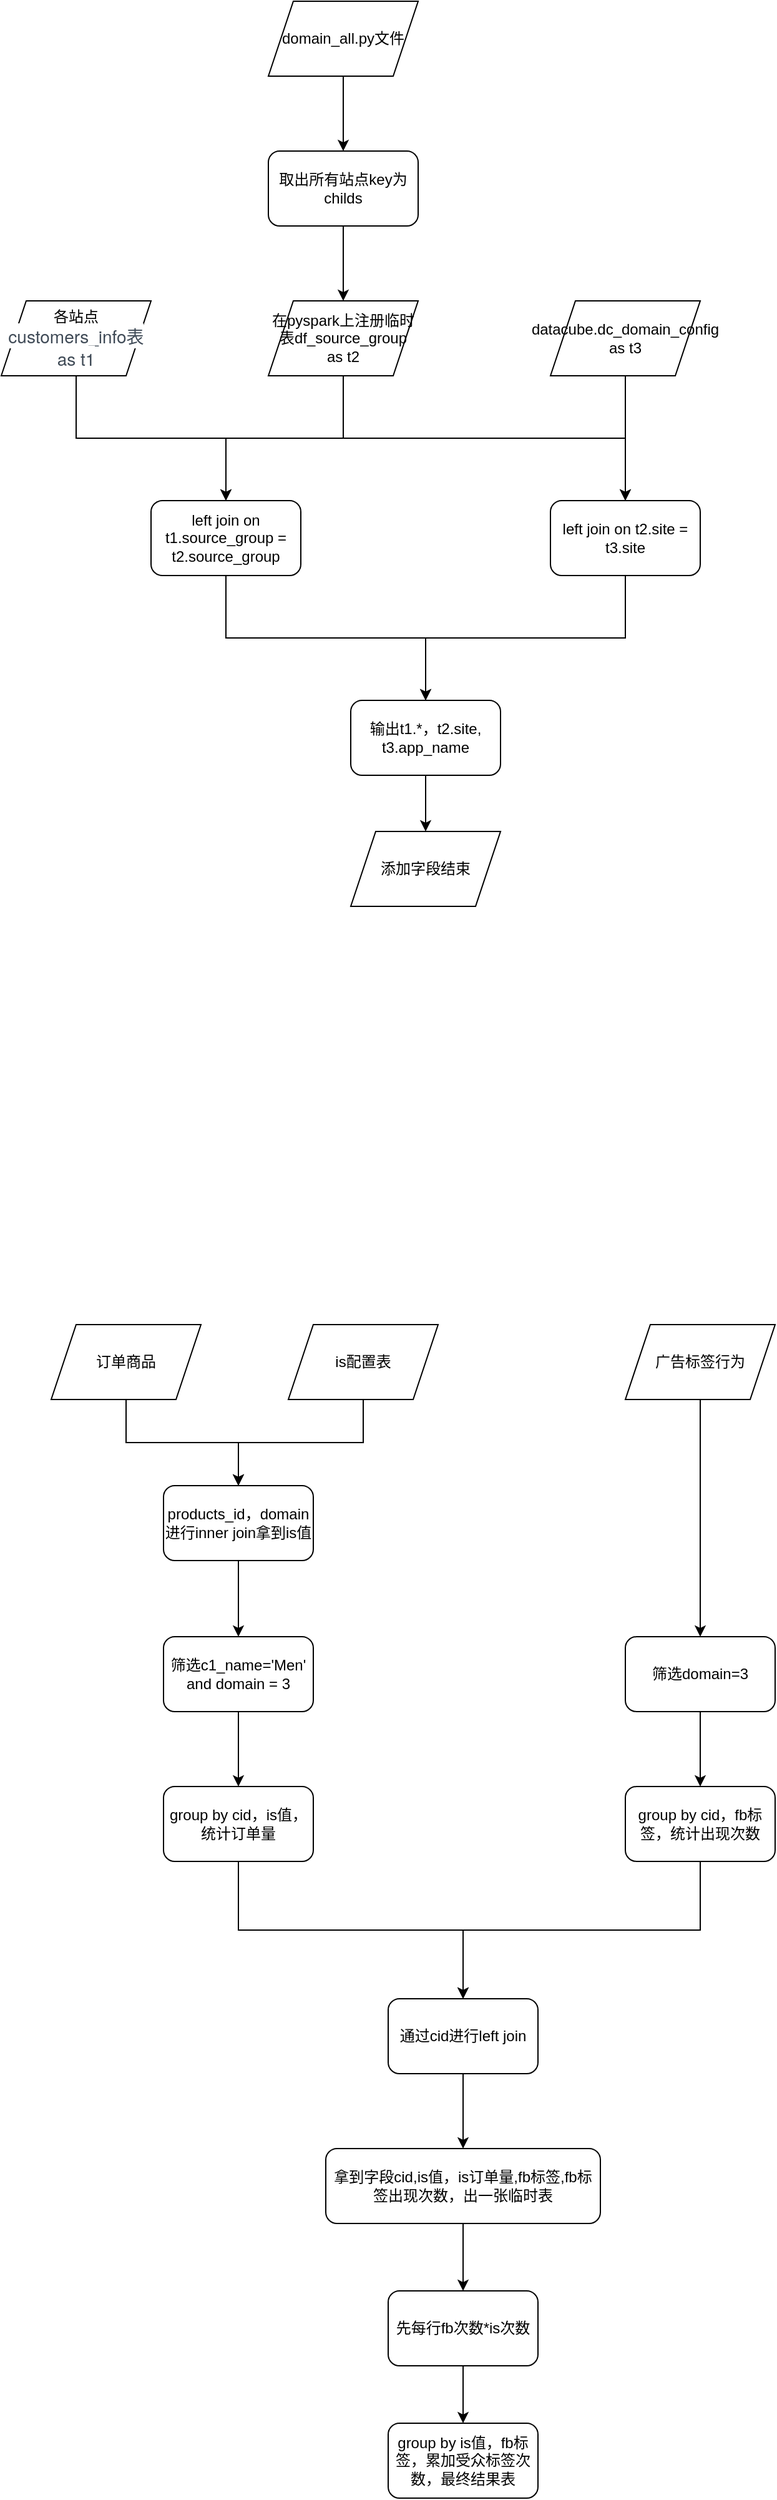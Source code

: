 <mxfile version="14.7.1" type="github">
  <diagram id="aygt-Zb-tS4FfK1cGfYv" name="Page-1">
    <mxGraphModel dx="1246" dy="1875" grid="1" gridSize="10" guides="1" tooltips="1" connect="1" arrows="1" fold="1" page="1" pageScale="1" pageWidth="827" pageHeight="1169" math="0" shadow="0">
      <root>
        <mxCell id="0" />
        <mxCell id="1" parent="0" />
        <mxCell id="x0YtPOtVsu3XkeAdus7u-15" style="edgeStyle=orthogonalEdgeStyle;rounded=0;orthogonalLoop=1;jettySize=auto;html=1;exitX=0.5;exitY=1;exitDx=0;exitDy=0;" parent="1" source="x0YtPOtVsu3XkeAdus7u-1" target="x0YtPOtVsu3XkeAdus7u-14" edge="1">
          <mxGeometry relative="1" as="geometry" />
        </mxCell>
        <mxCell id="x0YtPOtVsu3XkeAdus7u-32" style="edgeStyle=orthogonalEdgeStyle;rounded=0;orthogonalLoop=1;jettySize=auto;html=1;exitX=0.5;exitY=1;exitDx=0;exitDy=0;entryX=0.5;entryY=0;entryDx=0;entryDy=0;" parent="1" source="x0YtPOtVsu3XkeAdus7u-1" target="x0YtPOtVsu3XkeAdus7u-31" edge="1">
          <mxGeometry relative="1" as="geometry" />
        </mxCell>
        <mxCell id="x0YtPOtVsu3XkeAdus7u-1" value="各站点&lt;span style=&quot;color: rgb(63 , 74 , 86) ; font-family: &amp;#34;microsoft yahei&amp;#34; , &amp;#34;helvetica neue&amp;#34; , &amp;#34;pingfang sc&amp;#34; , sans-serif ; font-size: 14px ; text-align: left ; background-color: rgb(255 , 255 , 255)&quot;&gt;customers_info表 as t1&lt;/span&gt;" style="shape=parallelogram;perimeter=parallelogramPerimeter;whiteSpace=wrap;html=1;fixedSize=1;" parent="1" vertex="1">
          <mxGeometry x="140" y="160" width="120" height="60" as="geometry" />
        </mxCell>
        <mxCell id="x0YtPOtVsu3XkeAdus7u-6" style="edgeStyle=orthogonalEdgeStyle;rounded=0;orthogonalLoop=1;jettySize=auto;html=1;exitX=0.5;exitY=1;exitDx=0;exitDy=0;" parent="1" source="x0YtPOtVsu3XkeAdus7u-4" target="x0YtPOtVsu3XkeAdus7u-5" edge="1">
          <mxGeometry relative="1" as="geometry" />
        </mxCell>
        <mxCell id="x0YtPOtVsu3XkeAdus7u-4" value="domain_all.py文件" style="shape=parallelogram;perimeter=parallelogramPerimeter;whiteSpace=wrap;html=1;fixedSize=1;" parent="1" vertex="1">
          <mxGeometry x="354" y="-80" width="120" height="60" as="geometry" />
        </mxCell>
        <mxCell id="x0YtPOtVsu3XkeAdus7u-13" style="edgeStyle=orthogonalEdgeStyle;rounded=0;orthogonalLoop=1;jettySize=auto;html=1;exitX=0.5;exitY=1;exitDx=0;exitDy=0;entryX=0.5;entryY=0;entryDx=0;entryDy=0;" parent="1" source="x0YtPOtVsu3XkeAdus7u-5" target="x0YtPOtVsu3XkeAdus7u-12" edge="1">
          <mxGeometry relative="1" as="geometry" />
        </mxCell>
        <mxCell id="x0YtPOtVsu3XkeAdus7u-5" value="取出所有站点key为childs" style="rounded=1;whiteSpace=wrap;html=1;" parent="1" vertex="1">
          <mxGeometry x="354" y="40" width="120" height="60" as="geometry" />
        </mxCell>
        <mxCell id="x0YtPOtVsu3XkeAdus7u-16" style="edgeStyle=orthogonalEdgeStyle;rounded=0;orthogonalLoop=1;jettySize=auto;html=1;exitX=0.5;exitY=1;exitDx=0;exitDy=0;" parent="1" source="x0YtPOtVsu3XkeAdus7u-12" target="x0YtPOtVsu3XkeAdus7u-14" edge="1">
          <mxGeometry relative="1" as="geometry" />
        </mxCell>
        <mxCell id="x0YtPOtVsu3XkeAdus7u-12" value="&lt;span&gt;在pyspark上注册临时表df_source_group as t2&lt;/span&gt;" style="shape=parallelogram;perimeter=parallelogramPerimeter;whiteSpace=wrap;html=1;fixedSize=1;" parent="1" vertex="1">
          <mxGeometry x="354" y="160" width="120" height="60" as="geometry" />
        </mxCell>
        <mxCell id="x0YtPOtVsu3XkeAdus7u-28" style="edgeStyle=orthogonalEdgeStyle;rounded=0;orthogonalLoop=1;jettySize=auto;html=1;exitX=0.5;exitY=1;exitDx=0;exitDy=0;" parent="1" source="x0YtPOtVsu3XkeAdus7u-14" target="x0YtPOtVsu3XkeAdus7u-26" edge="1">
          <mxGeometry relative="1" as="geometry" />
        </mxCell>
        <mxCell id="x0YtPOtVsu3XkeAdus7u-14" value="left join on t1.source_group = t2.source_group" style="rounded=1;whiteSpace=wrap;html=1;" parent="1" vertex="1">
          <mxGeometry x="260" y="320" width="120" height="60" as="geometry" />
        </mxCell>
        <mxCell id="x0YtPOtVsu3XkeAdus7u-33" style="edgeStyle=orthogonalEdgeStyle;rounded=0;orthogonalLoop=1;jettySize=auto;html=1;exitX=0.5;exitY=1;exitDx=0;exitDy=0;" parent="1" source="x0YtPOtVsu3XkeAdus7u-24" target="x0YtPOtVsu3XkeAdus7u-31" edge="1">
          <mxGeometry relative="1" as="geometry" />
        </mxCell>
        <mxCell id="x0YtPOtVsu3XkeAdus7u-24" value="datacube.dc_domain_config as t3" style="shape=parallelogram;perimeter=parallelogramPerimeter;whiteSpace=wrap;html=1;fixedSize=1;" parent="1" vertex="1">
          <mxGeometry x="580" y="160" width="120" height="60" as="geometry" />
        </mxCell>
        <mxCell id="x0YtPOtVsu3XkeAdus7u-36" style="edgeStyle=orthogonalEdgeStyle;rounded=0;orthogonalLoop=1;jettySize=auto;html=1;exitX=0.5;exitY=1;exitDx=0;exitDy=0;entryX=0.5;entryY=0;entryDx=0;entryDy=0;" parent="1" source="x0YtPOtVsu3XkeAdus7u-26" target="x0YtPOtVsu3XkeAdus7u-35" edge="1">
          <mxGeometry relative="1" as="geometry" />
        </mxCell>
        <mxCell id="x0YtPOtVsu3XkeAdus7u-26" value="&lt;span&gt;输出t1.*，t2.site, t3.app_name&lt;/span&gt;" style="rounded=1;whiteSpace=wrap;html=1;" parent="1" vertex="1">
          <mxGeometry x="420" y="480" width="120" height="60" as="geometry" />
        </mxCell>
        <mxCell id="x0YtPOtVsu3XkeAdus7u-34" style="edgeStyle=orthogonalEdgeStyle;rounded=0;orthogonalLoop=1;jettySize=auto;html=1;exitX=0.5;exitY=1;exitDx=0;exitDy=0;" parent="1" source="x0YtPOtVsu3XkeAdus7u-31" target="x0YtPOtVsu3XkeAdus7u-26" edge="1">
          <mxGeometry relative="1" as="geometry" />
        </mxCell>
        <mxCell id="x0YtPOtVsu3XkeAdus7u-31" value="left join on t2.site = t3.site" style="rounded=1;whiteSpace=wrap;html=1;" parent="1" vertex="1">
          <mxGeometry x="580" y="320" width="120" height="60" as="geometry" />
        </mxCell>
        <mxCell id="x0YtPOtVsu3XkeAdus7u-35" value="添加字段结束" style="shape=parallelogram;perimeter=parallelogramPerimeter;whiteSpace=wrap;html=1;fixedSize=1;" parent="1" vertex="1">
          <mxGeometry x="420" y="585" width="120" height="60" as="geometry" />
        </mxCell>
        <mxCell id="r0SjTYBbQy00PtD9NAqF-5" style="edgeStyle=orthogonalEdgeStyle;rounded=0;orthogonalLoop=1;jettySize=auto;html=1;exitX=0.5;exitY=1;exitDx=0;exitDy=0;" edge="1" parent="1" source="r0SjTYBbQy00PtD9NAqF-1" target="r0SjTYBbQy00PtD9NAqF-4">
          <mxGeometry relative="1" as="geometry" />
        </mxCell>
        <mxCell id="r0SjTYBbQy00PtD9NAqF-1" value="订单商品" style="shape=parallelogram;perimeter=parallelogramPerimeter;whiteSpace=wrap;html=1;fixedSize=1;" vertex="1" parent="1">
          <mxGeometry x="180" y="980" width="120" height="60" as="geometry" />
        </mxCell>
        <mxCell id="r0SjTYBbQy00PtD9NAqF-12" style="edgeStyle=orthogonalEdgeStyle;rounded=0;orthogonalLoop=1;jettySize=auto;html=1;exitX=0.5;exitY=1;exitDx=0;exitDy=0;" edge="1" parent="1" source="r0SjTYBbQy00PtD9NAqF-2" target="r0SjTYBbQy00PtD9NAqF-11">
          <mxGeometry relative="1" as="geometry" />
        </mxCell>
        <mxCell id="r0SjTYBbQy00PtD9NAqF-2" value="广告标签行为" style="shape=parallelogram;perimeter=parallelogramPerimeter;whiteSpace=wrap;html=1;fixedSize=1;" vertex="1" parent="1">
          <mxGeometry x="640" y="980" width="120" height="60" as="geometry" />
        </mxCell>
        <mxCell id="r0SjTYBbQy00PtD9NAqF-6" style="edgeStyle=orthogonalEdgeStyle;rounded=0;orthogonalLoop=1;jettySize=auto;html=1;exitX=0.5;exitY=1;exitDx=0;exitDy=0;" edge="1" parent="1" source="r0SjTYBbQy00PtD9NAqF-3" target="r0SjTYBbQy00PtD9NAqF-4">
          <mxGeometry relative="1" as="geometry" />
        </mxCell>
        <mxCell id="r0SjTYBbQy00PtD9NAqF-3" value="is配置表" style="shape=parallelogram;perimeter=parallelogramPerimeter;whiteSpace=wrap;html=1;fixedSize=1;" vertex="1" parent="1">
          <mxGeometry x="370" y="980" width="120" height="60" as="geometry" />
        </mxCell>
        <mxCell id="r0SjTYBbQy00PtD9NAqF-8" style="edgeStyle=orthogonalEdgeStyle;rounded=0;orthogonalLoop=1;jettySize=auto;html=1;exitX=0.5;exitY=1;exitDx=0;exitDy=0;" edge="1" parent="1" source="r0SjTYBbQy00PtD9NAqF-4" target="r0SjTYBbQy00PtD9NAqF-7">
          <mxGeometry relative="1" as="geometry" />
        </mxCell>
        <mxCell id="r0SjTYBbQy00PtD9NAqF-4" value="products_id，domain进行inner join拿到is值" style="rounded=1;whiteSpace=wrap;html=1;" vertex="1" parent="1">
          <mxGeometry x="270" y="1109" width="120" height="60" as="geometry" />
        </mxCell>
        <mxCell id="r0SjTYBbQy00PtD9NAqF-10" style="edgeStyle=orthogonalEdgeStyle;rounded=0;orthogonalLoop=1;jettySize=auto;html=1;exitX=0.5;exitY=1;exitDx=0;exitDy=0;" edge="1" parent="1" source="r0SjTYBbQy00PtD9NAqF-7" target="r0SjTYBbQy00PtD9NAqF-9">
          <mxGeometry relative="1" as="geometry" />
        </mxCell>
        <mxCell id="r0SjTYBbQy00PtD9NAqF-7" value="筛选c1_name=&#39;Men&#39;&lt;br&gt;and domain = 3" style="rounded=1;whiteSpace=wrap;html=1;" vertex="1" parent="1">
          <mxGeometry x="270" y="1230" width="120" height="60" as="geometry" />
        </mxCell>
        <mxCell id="r0SjTYBbQy00PtD9NAqF-17" style="edgeStyle=orthogonalEdgeStyle;rounded=0;orthogonalLoop=1;jettySize=auto;html=1;exitX=0.5;exitY=1;exitDx=0;exitDy=0;entryX=0.5;entryY=0;entryDx=0;entryDy=0;" edge="1" parent="1" source="r0SjTYBbQy00PtD9NAqF-9" target="r0SjTYBbQy00PtD9NAqF-16">
          <mxGeometry relative="1" as="geometry" />
        </mxCell>
        <mxCell id="r0SjTYBbQy00PtD9NAqF-9" value="group by cid，is值，统计订单量" style="rounded=1;whiteSpace=wrap;html=1;" vertex="1" parent="1">
          <mxGeometry x="270" y="1350" width="120" height="60" as="geometry" />
        </mxCell>
        <mxCell id="r0SjTYBbQy00PtD9NAqF-15" style="edgeStyle=orthogonalEdgeStyle;rounded=0;orthogonalLoop=1;jettySize=auto;html=1;exitX=0.5;exitY=1;exitDx=0;exitDy=0;entryX=0.5;entryY=0;entryDx=0;entryDy=0;" edge="1" parent="1" source="r0SjTYBbQy00PtD9NAqF-11" target="r0SjTYBbQy00PtD9NAqF-13">
          <mxGeometry relative="1" as="geometry" />
        </mxCell>
        <mxCell id="r0SjTYBbQy00PtD9NAqF-11" value="筛选domain=3" style="rounded=1;whiteSpace=wrap;html=1;" vertex="1" parent="1">
          <mxGeometry x="640" y="1230" width="120" height="60" as="geometry" />
        </mxCell>
        <mxCell id="r0SjTYBbQy00PtD9NAqF-18" style="edgeStyle=orthogonalEdgeStyle;rounded=0;orthogonalLoop=1;jettySize=auto;html=1;exitX=0.5;exitY=1;exitDx=0;exitDy=0;" edge="1" parent="1" source="r0SjTYBbQy00PtD9NAqF-13" target="r0SjTYBbQy00PtD9NAqF-16">
          <mxGeometry relative="1" as="geometry" />
        </mxCell>
        <mxCell id="r0SjTYBbQy00PtD9NAqF-13" value="group by cid，fb标签，统计出现次数" style="rounded=1;whiteSpace=wrap;html=1;" vertex="1" parent="1">
          <mxGeometry x="640" y="1350" width="120" height="60" as="geometry" />
        </mxCell>
        <mxCell id="r0SjTYBbQy00PtD9NAqF-20" style="edgeStyle=orthogonalEdgeStyle;rounded=0;orthogonalLoop=1;jettySize=auto;html=1;exitX=0.5;exitY=1;exitDx=0;exitDy=0;" edge="1" parent="1" source="r0SjTYBbQy00PtD9NAqF-16" target="r0SjTYBbQy00PtD9NAqF-19">
          <mxGeometry relative="1" as="geometry" />
        </mxCell>
        <mxCell id="r0SjTYBbQy00PtD9NAqF-16" value="通过cid进行left join" style="rounded=1;whiteSpace=wrap;html=1;" vertex="1" parent="1">
          <mxGeometry x="450" y="1520" width="120" height="60" as="geometry" />
        </mxCell>
        <mxCell id="r0SjTYBbQy00PtD9NAqF-22" style="edgeStyle=orthogonalEdgeStyle;rounded=0;orthogonalLoop=1;jettySize=auto;html=1;exitX=0.5;exitY=1;exitDx=0;exitDy=0;" edge="1" parent="1" source="r0SjTYBbQy00PtD9NAqF-19" target="r0SjTYBbQy00PtD9NAqF-21">
          <mxGeometry relative="1" as="geometry" />
        </mxCell>
        <mxCell id="r0SjTYBbQy00PtD9NAqF-19" value="拿到字段cid,is值，is订单量,fb标签,fb标签出现次数，出一张临时表" style="rounded=1;whiteSpace=wrap;html=1;" vertex="1" parent="1">
          <mxGeometry x="400" y="1640" width="220" height="60" as="geometry" />
        </mxCell>
        <mxCell id="r0SjTYBbQy00PtD9NAqF-24" style="edgeStyle=orthogonalEdgeStyle;rounded=0;orthogonalLoop=1;jettySize=auto;html=1;exitX=0.5;exitY=1;exitDx=0;exitDy=0;entryX=0.5;entryY=0;entryDx=0;entryDy=0;" edge="1" parent="1" source="r0SjTYBbQy00PtD9NAqF-21" target="r0SjTYBbQy00PtD9NAqF-23">
          <mxGeometry relative="1" as="geometry" />
        </mxCell>
        <mxCell id="r0SjTYBbQy00PtD9NAqF-21" value="先每行fb次数*is次数" style="rounded=1;whiteSpace=wrap;html=1;" vertex="1" parent="1">
          <mxGeometry x="450" y="1754" width="120" height="60" as="geometry" />
        </mxCell>
        <mxCell id="r0SjTYBbQy00PtD9NAqF-23" value="group by is值，fb标签，累加受众标签次数，最终结果表" style="rounded=1;whiteSpace=wrap;html=1;" vertex="1" parent="1">
          <mxGeometry x="450" y="1860" width="120" height="60" as="geometry" />
        </mxCell>
      </root>
    </mxGraphModel>
  </diagram>
</mxfile>
